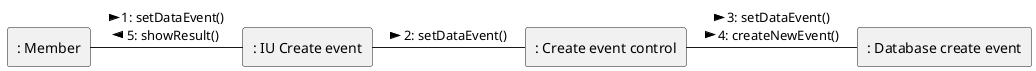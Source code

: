 @startuml uc3_create_event_c
rectangle ": Member" as user
rectangle ": IU Create event" as view
rectangle ": Create event control" as control
rectangle ": Database create event" as database

user --r- view : > 1: setDataEvent() \n 5: showResult() <
view --r- control : > 2: setDataEvent()
control --r- database : > 3: setDataEvent() \n 4: createNewEvent() >

@enduml